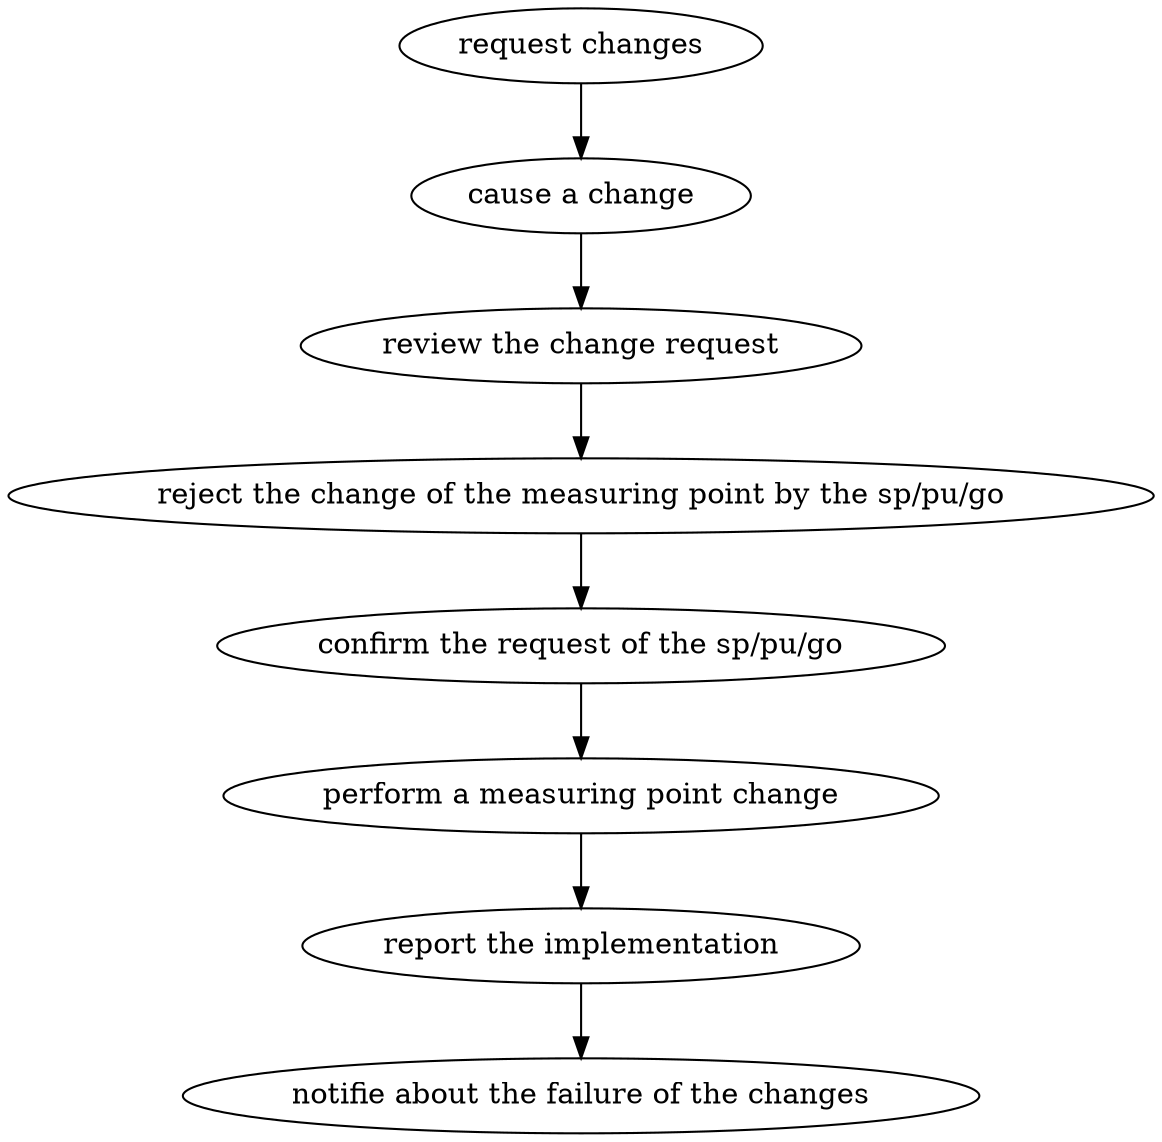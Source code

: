 strict digraph "doc-10.9" {
	graph [name="doc-10.9"];
	"request changes"	[attrs="{'type': 'Activity', 'label': 'request changes'}"];
	"cause a change"	[attrs="{'type': 'Activity', 'label': 'cause a change'}"];
	"request changes" -> "cause a change"	[attrs="{'type': 'flow', 'label': 'flow'}"];
	"review the change request"	[attrs="{'type': 'Activity', 'label': 'review the change request'}"];
	"cause a change" -> "review the change request"	[attrs="{'type': 'flow', 'label': 'flow'}"];
	"reject the change of the measuring point by the sp/pu/go"	[attrs="{'type': 'Activity', 'label': 'reject the change of the measuring point by the sp/pu/go'}"];
	"review the change request" -> "reject the change of the measuring point by the sp/pu/go"	[attrs="{'type': 'flow', 'label': 'flow'}"];
	"confirm the request of the sp/pu/go"	[attrs="{'type': 'Activity', 'label': 'confirm the request of the sp/pu/go'}"];
	"reject the change of the measuring point by the sp/pu/go" -> "confirm the request of the sp/pu/go"	[attrs="{'type': 'flow', 'label': 'flow'}"];
	"perform a measuring point change"	[attrs="{'type': 'Activity', 'label': 'perform a measuring point change'}"];
	"confirm the request of the sp/pu/go" -> "perform a measuring point change"	[attrs="{'type': 'flow', 'label': 'flow'}"];
	"report the implementation"	[attrs="{'type': 'Activity', 'label': 'report the implementation'}"];
	"perform a measuring point change" -> "report the implementation"	[attrs="{'type': 'flow', 'label': 'flow'}"];
	"notifie about the failure of the changes"	[attrs="{'type': 'Activity', 'label': 'notifie about the failure of the changes'}"];
	"report the implementation" -> "notifie about the failure of the changes"	[attrs="{'type': 'flow', 'label': 'flow'}"];
}
